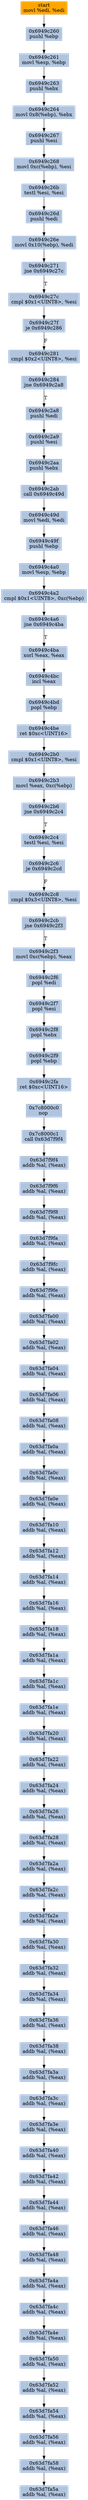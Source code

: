 digraph G {
node[shape=rectangle,style=filled,fillcolor=lightsteelblue,color=lightsteelblue]
bgcolor="transparent"
a0x6949c25emovl_edi_edi[label="start\nmovl %edi, %edi",color="lightgrey",fillcolor="orange"];
a0x6949c260pushl_ebp[label="0x6949c260\npushl %ebp"];
a0x6949c261movl_esp_ebp[label="0x6949c261\nmovl %esp, %ebp"];
a0x6949c263pushl_ebx[label="0x6949c263\npushl %ebx"];
a0x6949c264movl_0x8ebp__ebx[label="0x6949c264\nmovl 0x8(%ebp), %ebx"];
a0x6949c267pushl_esi[label="0x6949c267\npushl %esi"];
a0x6949c268movl_0xcebp__esi[label="0x6949c268\nmovl 0xc(%ebp), %esi"];
a0x6949c26btestl_esi_esi[label="0x6949c26b\ntestl %esi, %esi"];
a0x6949c26dpushl_edi[label="0x6949c26d\npushl %edi"];
a0x6949c26emovl_0x10ebp__edi[label="0x6949c26e\nmovl 0x10(%ebp), %edi"];
a0x6949c271jne_0x6949c27c[label="0x6949c271\njne 0x6949c27c"];
a0x6949c27ccmpl_0x1UINT8_esi[label="0x6949c27c\ncmpl $0x1<UINT8>, %esi"];
a0x6949c27fje_0x6949c286[label="0x6949c27f\nje 0x6949c286"];
a0x6949c281cmpl_0x2UINT8_esi[label="0x6949c281\ncmpl $0x2<UINT8>, %esi"];
a0x6949c284jne_0x6949c2a8[label="0x6949c284\njne 0x6949c2a8"];
a0x6949c2a8pushl_edi[label="0x6949c2a8\npushl %edi"];
a0x6949c2a9pushl_esi[label="0x6949c2a9\npushl %esi"];
a0x6949c2aapushl_ebx[label="0x6949c2aa\npushl %ebx"];
a0x6949c2abcall_0x6949c49d[label="0x6949c2ab\ncall 0x6949c49d"];
a0x6949c49dmovl_edi_edi[label="0x6949c49d\nmovl %edi, %edi"];
a0x6949c49fpushl_ebp[label="0x6949c49f\npushl %ebp"];
a0x6949c4a0movl_esp_ebp[label="0x6949c4a0\nmovl %esp, %ebp"];
a0x6949c4a2cmpl_0x1UINT8_0xcebp_[label="0x6949c4a2\ncmpl $0x1<UINT8>, 0xc(%ebp)"];
a0x6949c4a6jne_0x6949c4ba[label="0x6949c4a6\njne 0x6949c4ba"];
a0x6949c4baxorl_eax_eax[label="0x6949c4ba\nxorl %eax, %eax"];
a0x6949c4bcincl_eax[label="0x6949c4bc\nincl %eax"];
a0x6949c4bdpopl_ebp[label="0x6949c4bd\npopl %ebp"];
a0x6949c4beret_0xcUINT16[label="0x6949c4be\nret $0xc<UINT16>"];
a0x6949c2b0cmpl_0x1UINT8_esi[label="0x6949c2b0\ncmpl $0x1<UINT8>, %esi"];
a0x6949c2b3movl_eax_0xcebp_[label="0x6949c2b3\nmovl %eax, 0xc(%ebp)"];
a0x6949c2b6jne_0x6949c2c4[label="0x6949c2b6\njne 0x6949c2c4"];
a0x6949c2c4testl_esi_esi[label="0x6949c2c4\ntestl %esi, %esi"];
a0x6949c2c6je_0x6949c2cd[label="0x6949c2c6\nje 0x6949c2cd"];
a0x6949c2c8cmpl_0x3UINT8_esi[label="0x6949c2c8\ncmpl $0x3<UINT8>, %esi"];
a0x6949c2cbjne_0x6949c2f3[label="0x6949c2cb\njne 0x6949c2f3"];
a0x6949c2f3movl_0xcebp__eax[label="0x6949c2f3\nmovl 0xc(%ebp), %eax"];
a0x6949c2f6popl_edi[label="0x6949c2f6\npopl %edi"];
a0x6949c2f7popl_esi[label="0x6949c2f7\npopl %esi"];
a0x6949c2f8popl_ebx[label="0x6949c2f8\npopl %ebx"];
a0x6949c2f9popl_ebp[label="0x6949c2f9\npopl %ebp"];
a0x6949c2faret_0xcUINT16[label="0x6949c2fa\nret $0xc<UINT16>"];
a0x7c8000c0nop_[label="0x7c8000c0\nnop "];
a0x7c8000c1call_0x63d7f9f4[label="0x7c8000c1\ncall 0x63d7f9f4"];
a0x63d7f9f4addb_al_eax_[label="0x63d7f9f4\naddb %al, (%eax)"];
a0x63d7f9f6addb_al_eax_[label="0x63d7f9f6\naddb %al, (%eax)"];
a0x63d7f9f8addb_al_eax_[label="0x63d7f9f8\naddb %al, (%eax)"];
a0x63d7f9faaddb_al_eax_[label="0x63d7f9fa\naddb %al, (%eax)"];
a0x63d7f9fcaddb_al_eax_[label="0x63d7f9fc\naddb %al, (%eax)"];
a0x63d7f9feaddb_al_eax_[label="0x63d7f9fe\naddb %al, (%eax)"];
a0x63d7fa00addb_al_eax_[label="0x63d7fa00\naddb %al, (%eax)"];
a0x63d7fa02addb_al_eax_[label="0x63d7fa02\naddb %al, (%eax)"];
a0x63d7fa04addb_al_eax_[label="0x63d7fa04\naddb %al, (%eax)"];
a0x63d7fa06addb_al_eax_[label="0x63d7fa06\naddb %al, (%eax)"];
a0x63d7fa08addb_al_eax_[label="0x63d7fa08\naddb %al, (%eax)"];
a0x63d7fa0aaddb_al_eax_[label="0x63d7fa0a\naddb %al, (%eax)"];
a0x63d7fa0caddb_al_eax_[label="0x63d7fa0c\naddb %al, (%eax)"];
a0x63d7fa0eaddb_al_eax_[label="0x63d7fa0e\naddb %al, (%eax)"];
a0x63d7fa10addb_al_eax_[label="0x63d7fa10\naddb %al, (%eax)"];
a0x63d7fa12addb_al_eax_[label="0x63d7fa12\naddb %al, (%eax)"];
a0x63d7fa14addb_al_eax_[label="0x63d7fa14\naddb %al, (%eax)"];
a0x63d7fa16addb_al_eax_[label="0x63d7fa16\naddb %al, (%eax)"];
a0x63d7fa18addb_al_eax_[label="0x63d7fa18\naddb %al, (%eax)"];
a0x63d7fa1aaddb_al_eax_[label="0x63d7fa1a\naddb %al, (%eax)"];
a0x63d7fa1caddb_al_eax_[label="0x63d7fa1c\naddb %al, (%eax)"];
a0x63d7fa1eaddb_al_eax_[label="0x63d7fa1e\naddb %al, (%eax)"];
a0x63d7fa20addb_al_eax_[label="0x63d7fa20\naddb %al, (%eax)"];
a0x63d7fa22addb_al_eax_[label="0x63d7fa22\naddb %al, (%eax)"];
a0x63d7fa24addb_al_eax_[label="0x63d7fa24\naddb %al, (%eax)"];
a0x63d7fa26addb_al_eax_[label="0x63d7fa26\naddb %al, (%eax)"];
a0x63d7fa28addb_al_eax_[label="0x63d7fa28\naddb %al, (%eax)"];
a0x63d7fa2aaddb_al_eax_[label="0x63d7fa2a\naddb %al, (%eax)"];
a0x63d7fa2caddb_al_eax_[label="0x63d7fa2c\naddb %al, (%eax)"];
a0x63d7fa2eaddb_al_eax_[label="0x63d7fa2e\naddb %al, (%eax)"];
a0x63d7fa30addb_al_eax_[label="0x63d7fa30\naddb %al, (%eax)"];
a0x63d7fa32addb_al_eax_[label="0x63d7fa32\naddb %al, (%eax)"];
a0x63d7fa34addb_al_eax_[label="0x63d7fa34\naddb %al, (%eax)"];
a0x63d7fa36addb_al_eax_[label="0x63d7fa36\naddb %al, (%eax)"];
a0x63d7fa38addb_al_eax_[label="0x63d7fa38\naddb %al, (%eax)"];
a0x63d7fa3aaddb_al_eax_[label="0x63d7fa3a\naddb %al, (%eax)"];
a0x63d7fa3caddb_al_eax_[label="0x63d7fa3c\naddb %al, (%eax)"];
a0x63d7fa3eaddb_al_eax_[label="0x63d7fa3e\naddb %al, (%eax)"];
a0x63d7fa40addb_al_eax_[label="0x63d7fa40\naddb %al, (%eax)"];
a0x63d7fa42addb_al_eax_[label="0x63d7fa42\naddb %al, (%eax)"];
a0x63d7fa44addb_al_eax_[label="0x63d7fa44\naddb %al, (%eax)"];
a0x63d7fa46addb_al_eax_[label="0x63d7fa46\naddb %al, (%eax)"];
a0x63d7fa48addb_al_eax_[label="0x63d7fa48\naddb %al, (%eax)"];
a0x63d7fa4aaddb_al_eax_[label="0x63d7fa4a\naddb %al, (%eax)"];
a0x63d7fa4caddb_al_eax_[label="0x63d7fa4c\naddb %al, (%eax)"];
a0x63d7fa4eaddb_al_eax_[label="0x63d7fa4e\naddb %al, (%eax)"];
a0x63d7fa50addb_al_eax_[label="0x63d7fa50\naddb %al, (%eax)"];
a0x63d7fa52addb_al_eax_[label="0x63d7fa52\naddb %al, (%eax)"];
a0x63d7fa54addb_al_eax_[label="0x63d7fa54\naddb %al, (%eax)"];
a0x63d7fa56addb_al_eax_[label="0x63d7fa56\naddb %al, (%eax)"];
a0x63d7fa58addb_al_eax_[label="0x63d7fa58\naddb %al, (%eax)"];
a0x63d7fa5aaddb_al_eax_[label="0x63d7fa5a\naddb %al, (%eax)"];
a0x6949c25emovl_edi_edi -> a0x6949c260pushl_ebp [color="#000000"];
a0x6949c260pushl_ebp -> a0x6949c261movl_esp_ebp [color="#000000"];
a0x6949c261movl_esp_ebp -> a0x6949c263pushl_ebx [color="#000000"];
a0x6949c263pushl_ebx -> a0x6949c264movl_0x8ebp__ebx [color="#000000"];
a0x6949c264movl_0x8ebp__ebx -> a0x6949c267pushl_esi [color="#000000"];
a0x6949c267pushl_esi -> a0x6949c268movl_0xcebp__esi [color="#000000"];
a0x6949c268movl_0xcebp__esi -> a0x6949c26btestl_esi_esi [color="#000000"];
a0x6949c26btestl_esi_esi -> a0x6949c26dpushl_edi [color="#000000"];
a0x6949c26dpushl_edi -> a0x6949c26emovl_0x10ebp__edi [color="#000000"];
a0x6949c26emovl_0x10ebp__edi -> a0x6949c271jne_0x6949c27c [color="#000000"];
a0x6949c271jne_0x6949c27c -> a0x6949c27ccmpl_0x1UINT8_esi [color="#000000",label="T"];
a0x6949c27ccmpl_0x1UINT8_esi -> a0x6949c27fje_0x6949c286 [color="#000000"];
a0x6949c27fje_0x6949c286 -> a0x6949c281cmpl_0x2UINT8_esi [color="#000000",label="F"];
a0x6949c281cmpl_0x2UINT8_esi -> a0x6949c284jne_0x6949c2a8 [color="#000000"];
a0x6949c284jne_0x6949c2a8 -> a0x6949c2a8pushl_edi [color="#000000",label="T"];
a0x6949c2a8pushl_edi -> a0x6949c2a9pushl_esi [color="#000000"];
a0x6949c2a9pushl_esi -> a0x6949c2aapushl_ebx [color="#000000"];
a0x6949c2aapushl_ebx -> a0x6949c2abcall_0x6949c49d [color="#000000"];
a0x6949c2abcall_0x6949c49d -> a0x6949c49dmovl_edi_edi [color="#000000"];
a0x6949c49dmovl_edi_edi -> a0x6949c49fpushl_ebp [color="#000000"];
a0x6949c49fpushl_ebp -> a0x6949c4a0movl_esp_ebp [color="#000000"];
a0x6949c4a0movl_esp_ebp -> a0x6949c4a2cmpl_0x1UINT8_0xcebp_ [color="#000000"];
a0x6949c4a2cmpl_0x1UINT8_0xcebp_ -> a0x6949c4a6jne_0x6949c4ba [color="#000000"];
a0x6949c4a6jne_0x6949c4ba -> a0x6949c4baxorl_eax_eax [color="#000000",label="T"];
a0x6949c4baxorl_eax_eax -> a0x6949c4bcincl_eax [color="#000000"];
a0x6949c4bcincl_eax -> a0x6949c4bdpopl_ebp [color="#000000"];
a0x6949c4bdpopl_ebp -> a0x6949c4beret_0xcUINT16 [color="#000000"];
a0x6949c4beret_0xcUINT16 -> a0x6949c2b0cmpl_0x1UINT8_esi [color="#000000"];
a0x6949c2b0cmpl_0x1UINT8_esi -> a0x6949c2b3movl_eax_0xcebp_ [color="#000000"];
a0x6949c2b3movl_eax_0xcebp_ -> a0x6949c2b6jne_0x6949c2c4 [color="#000000"];
a0x6949c2b6jne_0x6949c2c4 -> a0x6949c2c4testl_esi_esi [color="#000000",label="T"];
a0x6949c2c4testl_esi_esi -> a0x6949c2c6je_0x6949c2cd [color="#000000"];
a0x6949c2c6je_0x6949c2cd -> a0x6949c2c8cmpl_0x3UINT8_esi [color="#000000",label="F"];
a0x6949c2c8cmpl_0x3UINT8_esi -> a0x6949c2cbjne_0x6949c2f3 [color="#000000"];
a0x6949c2cbjne_0x6949c2f3 -> a0x6949c2f3movl_0xcebp__eax [color="#000000",label="T"];
a0x6949c2f3movl_0xcebp__eax -> a0x6949c2f6popl_edi [color="#000000"];
a0x6949c2f6popl_edi -> a0x6949c2f7popl_esi [color="#000000"];
a0x6949c2f7popl_esi -> a0x6949c2f8popl_ebx [color="#000000"];
a0x6949c2f8popl_ebx -> a0x6949c2f9popl_ebp [color="#000000"];
a0x6949c2f9popl_ebp -> a0x6949c2faret_0xcUINT16 [color="#000000"];
a0x6949c2faret_0xcUINT16 -> a0x7c8000c0nop_ [color="#000000"];
a0x7c8000c0nop_ -> a0x7c8000c1call_0x63d7f9f4 [color="#000000"];
a0x7c8000c1call_0x63d7f9f4 -> a0x63d7f9f4addb_al_eax_ [color="#000000"];
a0x63d7f9f4addb_al_eax_ -> a0x63d7f9f6addb_al_eax_ [color="#000000"];
a0x63d7f9f6addb_al_eax_ -> a0x63d7f9f8addb_al_eax_ [color="#000000"];
a0x63d7f9f8addb_al_eax_ -> a0x63d7f9faaddb_al_eax_ [color="#000000"];
a0x63d7f9faaddb_al_eax_ -> a0x63d7f9fcaddb_al_eax_ [color="#000000"];
a0x63d7f9fcaddb_al_eax_ -> a0x63d7f9feaddb_al_eax_ [color="#000000"];
a0x63d7f9feaddb_al_eax_ -> a0x63d7fa00addb_al_eax_ [color="#000000"];
a0x63d7fa00addb_al_eax_ -> a0x63d7fa02addb_al_eax_ [color="#000000"];
a0x63d7fa02addb_al_eax_ -> a0x63d7fa04addb_al_eax_ [color="#000000"];
a0x63d7fa04addb_al_eax_ -> a0x63d7fa06addb_al_eax_ [color="#000000"];
a0x63d7fa06addb_al_eax_ -> a0x63d7fa08addb_al_eax_ [color="#000000"];
a0x63d7fa08addb_al_eax_ -> a0x63d7fa0aaddb_al_eax_ [color="#000000"];
a0x63d7fa0aaddb_al_eax_ -> a0x63d7fa0caddb_al_eax_ [color="#000000"];
a0x63d7fa0caddb_al_eax_ -> a0x63d7fa0eaddb_al_eax_ [color="#000000"];
a0x63d7fa0eaddb_al_eax_ -> a0x63d7fa10addb_al_eax_ [color="#000000"];
a0x63d7fa10addb_al_eax_ -> a0x63d7fa12addb_al_eax_ [color="#000000"];
a0x63d7fa12addb_al_eax_ -> a0x63d7fa14addb_al_eax_ [color="#000000"];
a0x63d7fa14addb_al_eax_ -> a0x63d7fa16addb_al_eax_ [color="#000000"];
a0x63d7fa16addb_al_eax_ -> a0x63d7fa18addb_al_eax_ [color="#000000"];
a0x63d7fa18addb_al_eax_ -> a0x63d7fa1aaddb_al_eax_ [color="#000000"];
a0x63d7fa1aaddb_al_eax_ -> a0x63d7fa1caddb_al_eax_ [color="#000000"];
a0x63d7fa1caddb_al_eax_ -> a0x63d7fa1eaddb_al_eax_ [color="#000000"];
a0x63d7fa1eaddb_al_eax_ -> a0x63d7fa20addb_al_eax_ [color="#000000"];
a0x63d7fa20addb_al_eax_ -> a0x63d7fa22addb_al_eax_ [color="#000000"];
a0x63d7fa22addb_al_eax_ -> a0x63d7fa24addb_al_eax_ [color="#000000"];
a0x63d7fa24addb_al_eax_ -> a0x63d7fa26addb_al_eax_ [color="#000000"];
a0x63d7fa26addb_al_eax_ -> a0x63d7fa28addb_al_eax_ [color="#000000"];
a0x63d7fa28addb_al_eax_ -> a0x63d7fa2aaddb_al_eax_ [color="#000000"];
a0x63d7fa2aaddb_al_eax_ -> a0x63d7fa2caddb_al_eax_ [color="#000000"];
a0x63d7fa2caddb_al_eax_ -> a0x63d7fa2eaddb_al_eax_ [color="#000000"];
a0x63d7fa2eaddb_al_eax_ -> a0x63d7fa30addb_al_eax_ [color="#000000"];
a0x63d7fa30addb_al_eax_ -> a0x63d7fa32addb_al_eax_ [color="#000000"];
a0x63d7fa32addb_al_eax_ -> a0x63d7fa34addb_al_eax_ [color="#000000"];
a0x63d7fa34addb_al_eax_ -> a0x63d7fa36addb_al_eax_ [color="#000000"];
a0x63d7fa36addb_al_eax_ -> a0x63d7fa38addb_al_eax_ [color="#000000"];
a0x63d7fa38addb_al_eax_ -> a0x63d7fa3aaddb_al_eax_ [color="#000000"];
a0x63d7fa3aaddb_al_eax_ -> a0x63d7fa3caddb_al_eax_ [color="#000000"];
a0x63d7fa3caddb_al_eax_ -> a0x63d7fa3eaddb_al_eax_ [color="#000000"];
a0x63d7fa3eaddb_al_eax_ -> a0x63d7fa40addb_al_eax_ [color="#000000"];
a0x63d7fa40addb_al_eax_ -> a0x63d7fa42addb_al_eax_ [color="#000000"];
a0x63d7fa42addb_al_eax_ -> a0x63d7fa44addb_al_eax_ [color="#000000"];
a0x63d7fa44addb_al_eax_ -> a0x63d7fa46addb_al_eax_ [color="#000000"];
a0x63d7fa46addb_al_eax_ -> a0x63d7fa48addb_al_eax_ [color="#000000"];
a0x63d7fa48addb_al_eax_ -> a0x63d7fa4aaddb_al_eax_ [color="#000000"];
a0x63d7fa4aaddb_al_eax_ -> a0x63d7fa4caddb_al_eax_ [color="#000000"];
a0x63d7fa4caddb_al_eax_ -> a0x63d7fa4eaddb_al_eax_ [color="#000000"];
a0x63d7fa4eaddb_al_eax_ -> a0x63d7fa50addb_al_eax_ [color="#000000"];
a0x63d7fa50addb_al_eax_ -> a0x63d7fa52addb_al_eax_ [color="#000000"];
a0x63d7fa52addb_al_eax_ -> a0x63d7fa54addb_al_eax_ [color="#000000"];
a0x63d7fa54addb_al_eax_ -> a0x63d7fa56addb_al_eax_ [color="#000000"];
a0x63d7fa56addb_al_eax_ -> a0x63d7fa58addb_al_eax_ [color="#000000"];
a0x63d7fa58addb_al_eax_ -> a0x63d7fa5aaddb_al_eax_ [color="#000000"];
}
